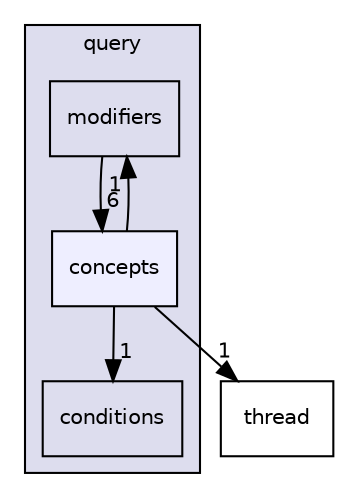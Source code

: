 digraph "src/ecstasy/query/concepts" {
  compound=true
  node [ fontsize="10", fontname="Helvetica"];
  edge [ labelfontsize="10", labelfontname="Helvetica"];
  subgraph clusterdir_5392b01d02c3d4d0985a94f633790057 {
    graph [ bgcolor="#ddddee", pencolor="black", label="query" fontname="Helvetica", fontsize="10", URL="dir_5392b01d02c3d4d0985a94f633790057.html"]
  dir_61bf9ae590597ff865d3419e12f202a9 [shape=box label="modifiers" URL="dir_61bf9ae590597ff865d3419e12f202a9.html"];
  dir_95849dd0a3bb1a0f131dfaf749226e1b [shape=box label="conditions" URL="dir_95849dd0a3bb1a0f131dfaf749226e1b.html"];
  dir_13af086a2b4f3f42e1124b964311462f [shape=box, label="concepts", style="filled", fillcolor="#eeeeff", pencolor="black", URL="dir_13af086a2b4f3f42e1124b964311462f.html"];
  }
  dir_0abe6181ae89c0b4002ba7477fa0a159 [shape=box label="thread" URL="dir_0abe6181ae89c0b4002ba7477fa0a159.html"];
  dir_13af086a2b4f3f42e1124b964311462f->dir_0abe6181ae89c0b4002ba7477fa0a159 [headlabel="1", labeldistance=1.5 headhref="dir_000014_000024.html"];
  dir_13af086a2b4f3f42e1124b964311462f->dir_61bf9ae590597ff865d3419e12f202a9 [headlabel="1", labeldistance=1.5 headhref="dir_000014_000016.html"];
  dir_13af086a2b4f3f42e1124b964311462f->dir_95849dd0a3bb1a0f131dfaf749226e1b [headlabel="1", labeldistance=1.5 headhref="dir_000014_000015.html"];
  dir_61bf9ae590597ff865d3419e12f202a9->dir_13af086a2b4f3f42e1124b964311462f [headlabel="6", labeldistance=1.5 headhref="dir_000016_000014.html"];
}
